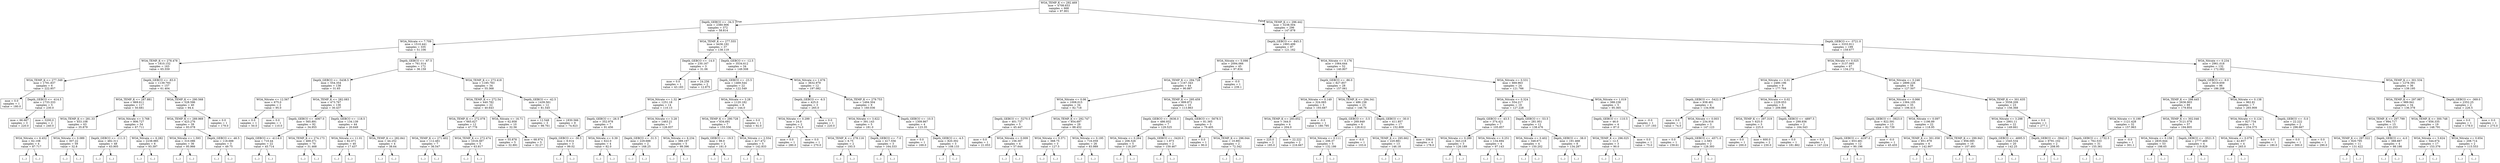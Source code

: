 digraph Tree {
node [shape=box] ;
0 [label="WOA_TEMP_K <= 292.469\nmse = 4708.653\nsamples = 668\nvalue = 97.801"] ;
1 [label="Depth_GEBCO <= -34.5\nmse = 2380.906\nsamples = 372\nvalue = 58.814"] ;
0 -> 1 [labeldistance=2.5, labelangle=45, headlabel="True"] ;
2 [label="WOA_Nitrate <= 7.709\nmse = 1510.441\nsamples = 335\nvalue = 51.106"] ;
1 -> 2 ;
3 [label="WOA_TEMP_K <= 278.478\nmse = 1810.152\nsamples = 163\nvalue = 65.559"] ;
2 -> 3 ;
4 [label="WOA_TEMP_K <= 277.349\nmse = 1791.837\nsamples = 6\nvalue = 222.857"] ;
3 -> 4 ;
5 [label="mse = 0.0\nsamples = 1\nvalue = 180.0"] ;
4 -> 5 ;
6 [label="Depth_GEBCO <= -414.5\nmse = 1733.333\nsamples = 5\nvalue = 230.0"] ;
4 -> 6 ;
7 [label="mse = 66.667\nsamples = 3\nvalue = 220.0"] ;
6 -> 7 ;
8 [label="mse = 3200.0\nsamples = 2\nvalue = 240.0"] ;
6 -> 8 ;
9 [label="Depth_GEBCO <= -83.0\nmse = 1139.793\nsamples = 157\nvalue = 61.404"] ;
3 -> 9 ;
10 [label="WOA_TEMP_K <= 287.881\nmse = 869.611\nsamples = 117\nvalue = 50.681"] ;
9 -> 10 ;
11 [label="WOA_TEMP_K <= 281.33\nmse = 453.108\nsamples = 63\nvalue = 35.879"] ;
10 -> 11 ;
12 [label="WOA_Nitrate <= 6.452\nmse = 62.108\nsamples = 4\nvalue = 87.717"] ;
11 -> 12 ;
13 [label="(...)"] ;
12 -> 13 ;
14 [label="(...)"] ;
12 -> 14 ;
19 [label="WOA_Nitrate <= 0.089\nmse = 307.22\nsamples = 59\nvalue = 32.8"] ;
11 -> 19 ;
20 [label="(...)"] ;
19 -> 20 ;
25 [label="(...)"] ;
19 -> 25 ;
102 [label="WOA_Nitrate <= 3.768\nmse = 806.727\nsamples = 54\nvalue = 67.711"] ;
10 -> 102 ;
103 [label="Depth_GEBCO <= -111.5\nmse = 482.311\nsamples = 48\nvalue = 63.905"] ;
102 -> 103 ;
104 [label="(...)"] ;
103 -> 104 ;
187 [label="(...)"] ;
103 -> 187 ;
190 [label="WOA_Nitrate <= 6.282\nmse = 2238.985\nsamples = 6\nvalue = 93.397"] ;
102 -> 190 ;
191 [label="(...)"] ;
190 -> 191 ;
198 [label="(...)"] ;
190 -> 198 ;
201 [label="WOA_TEMP_K <= 290.568\nmse = 528.596\nsamples = 40\nvalue = 94.4"] ;
9 -> 201 ;
202 [label="WOA_TEMP_K <= 289.969\nmse = 423.276\nsamples = 39\nvalue = 93.078"] ;
201 -> 202 ;
203 [label="WOA_Nitrate <= 1.593\nmse = 310.086\nsamples = 36\nvalue = 95.966"] ;
202 -> 203 ;
204 [label="(...)"] ;
203 -> 204 ;
217 [label="(...)"] ;
203 -> 217 ;
252 [label="Depth_GEBCO <= -46.5\nmse = 118.688\nsamples = 3\nvalue = 49.75"] ;
202 -> 252 ;
253 [label="(...)"] ;
252 -> 253 ;
254 [label="(...)"] ;
252 -> 254 ;
257 [label="mse = 0.0\nsamples = 1\nvalue = 179.0"] ;
201 -> 257 ;
258 [label="Depth_GEBCO <= -67.5\nmse = 761.014\nsamples = 172\nvalue = 36.159"] ;
2 -> 258 ;
259 [label="Depth_GEBCO <= -5438.5\nmse = 554.354\nsamples = 138\nvalue = 31.65"] ;
258 -> 259 ;
260 [label="WOA_Nitrate <= 12.567\nmse = 675.0\nsamples = 2\nvalue = 95.0"] ;
259 -> 260 ;
261 [label="mse = 0.0\nsamples = 1\nvalue = 50.0"] ;
260 -> 261 ;
262 [label="mse = 0.0\nsamples = 1\nvalue = 110.0"] ;
260 -> 262 ;
263 [label="WOA_TEMP_K <= 282.083\nmse = 473.767\nsamples = 136\nvalue = 30.437"] ;
259 -> 263 ;
264 [label="Depth_GEBCO <= -4067.0\nmse = 565.891\nsamples = 92\nvalue = 34.955"] ;
263 -> 264 ;
265 [label="Depth_GEBCO <= -4114.0\nmse = 710.44\nsamples = 22\nvalue = 45.714"] ;
264 -> 265 ;
266 [label="(...)"] ;
265 -> 266 ;
307 [label="(...)"] ;
265 -> 307 ;
308 [label="WOA_TEMP_K <= 274.173\nmse = 469.371\nsamples = 70\nvalue = 31.468"] ;
264 -> 308 ;
309 [label="(...)"] ;
308 -> 309 ;
358 [label="(...)"] ;
308 -> 358 ;
439 [label="Depth_GEBCO <= -118.5\nmse = 134.139\nsamples = 44\nvalue = 20.649"] ;
263 -> 439 ;
440 [label="WOA_Nitrate <= 11.01\nmse = 82.071\nsamples = 40\nvalue = 17.437"] ;
439 -> 440 ;
441 [label="(...)"] ;
440 -> 441 ;
474 [label="(...)"] ;
440 -> 474 ;
475 [label="WOA_TEMP_K <= 282.841\nmse = 44.252\nsamples = 4\nvalue = 38.64"] ;
439 -> 475 ;
476 [label="(...)"] ;
475 -> 476 ;
481 [label="(...)"] ;
475 -> 481 ;
482 [label="WOA_TEMP_K <= 273.418\nmse = 1185.783\nsamples = 34\nvalue = 55.368"] ;
258 -> 482 ;
483 [label="WOA_TEMP_K <= 272.54\nmse = 440.782\nsamples = 22\nvalue = 40.643"] ;
482 -> 483 ;
484 [label="WOA_TEMP_K <= 272.078\nmse = 665.627\nsamples = 12\nvalue = 47.776"] ;
483 -> 484 ;
485 [label="WOA_TEMP_K <= 271.402\nmse = 112.481\nsamples = 7\nvalue = 36.547"] ;
484 -> 485 ;
486 [label="(...)"] ;
485 -> 486 ;
487 [label="(...)"] ;
485 -> 487 ;
494 [label="WOA_TEMP_K <= 272.474\nmse = 1018.387\nsamples = 5\nvalue = 63.817"] ;
484 -> 494 ;
495 [label="(...)"] ;
494 -> 495 ;
496 [label="(...)"] ;
494 -> 496 ;
497 [label="WOA_Nitrate <= 16.71\nmse = 62.958\nsamples = 10\nvalue = 32.56"] ;
483 -> 497 ;
498 [label="mse = 55.878\nsamples = 5\nvalue = 32.891"] ;
497 -> 498 ;
499 [label="mse = 68.974\nsamples = 5\nvalue = 32.27"] ;
497 -> 499 ;
500 [label="Depth_GEBCO <= -42.5\nmse = 1439.561\nsamples = 12\nvalue = 81.545"] ;
482 -> 500 ;
501 [label="mse = 12.548\nsamples = 3\nvalue = 98.761"] ;
500 -> 501 ;
502 [label="mse = 1830.566\nsamples = 9\nvalue = 74.923"] ;
500 -> 502 ;
503 [label="WOA_TEMP_K <= 277.555\nmse = 4436.192\nsamples = 37\nvalue = 138.119"] ;
1 -> 503 ;
504 [label="Depth_GEBCO <= -14.0\nmse = 230.167\nsamples = 3\nvalue = 31.06"] ;
503 -> 504 ;
505 [label="mse = 0.0\nsamples = 1\nvalue = 43.183"] ;
504 -> 505 ;
506 [label="mse = 24.256\nsamples = 2\nvalue = 12.875"] ;
504 -> 506 ;
507 [label="Depth_GEBCO <= -12.5\nmse = 3534.612\nsamples = 34\nvalue = 149.508"] ;
503 -> 507 ;
508 [label="Depth_GEBCO <= -23.5\nmse = 1469.544\nsamples = 22\nvalue = 122.549"] ;
507 -> 508 ;
509 [label="WOA_Nitrate <= 1.32\nmse = 1251.18\nsamples = 14\nvalue = 110.13"] ;
508 -> 509 ;
510 [label="Depth_GEBCO <= -26.5\nmse = 352.978\nsamples = 7\nvalue = 91.456"] ;
509 -> 510 ;
511 [label="Depth_GEBCO <= -30.5\nmse = 9.014\nsamples = 3\nvalue = 99.02"] ;
510 -> 511 ;
512 [label="(...)"] ;
511 -> 512 ;
515 [label="(...)"] ;
511 -> 515 ;
516 [label="WOA_Nitrate <= 0.39\nmse = 622.0\nsamples = 4\nvalue = 82.0"] ;
510 -> 516 ;
517 [label="(...)"] ;
516 -> 517 ;
518 [label="(...)"] ;
516 -> 518 ;
519 [label="WOA_Nitrate <= 3.28\nmse = 1463.21\nsamples = 7\nvalue = 126.937"] ;
509 -> 519 ;
520 [label="Depth_GEBCO <= -31.5\nmse = 229.688\nsamples = 2\nvalue = 168.25"] ;
519 -> 520 ;
521 [label="(...)"] ;
520 -> 521 ;
522 [label="(...)"] ;
520 -> 522 ;
523 [label="WOA_Nitrate <= 6.234\nmse = 389.197\nsamples = 5\nvalue = 99.396"] ;
519 -> 523 ;
524 [label="(...)"] ;
523 -> 524 ;
529 [label="(...)"] ;
523 -> 529 ;
532 [label="WOA_Nitrate <= 3.28\nmse = 1120.182\nsamples = 8\nvalue = 144.0"] ;
508 -> 532 ;
533 [label="WOA_TEMP_K <= 290.728\nmse = 634.691\nsamples = 7\nvalue = 155.556"] ;
532 -> 533 ;
534 [label="Depth_GEBCO <= -19.5\nmse = 98.0\nsamples = 2\nvalue = 181.0"] ;
533 -> 534 ;
535 [label="(...)"] ;
534 -> 535 ;
536 [label="(...)"] ;
534 -> 536 ;
537 [label="WOA_Nitrate <= 2.554\nmse = 417.472\nsamples = 5\nvalue = 142.833"] ;
533 -> 537 ;
538 [label="(...)"] ;
537 -> 538 ;
541 [label="(...)"] ;
537 -> 541 ;
546 [label="mse = 0.0\nsamples = 1\nvalue = 92.0"] ;
532 -> 546 ;
547 [label="WOA_Nitrate <= 1.676\nmse = 3632.979\nsamples = 12\nvalue = 197.082"] ;
507 -> 547 ;
548 [label="Depth_GEBCO <= -6.5\nmse = 425.0\nsamples = 3\nvalue = 265.0"] ;
547 -> 548 ;
549 [label="WOA_Nitrate <= 0.299\nmse = 24.0\nsamples = 2\nvalue = 274.0"] ;
548 -> 549 ;
550 [label="mse = 0.0\nsamples = 1\nvalue = 280.0"] ;
549 -> 550 ;
551 [label="mse = 0.0\nsamples = 1\nvalue = 270.0"] ;
549 -> 551 ;
552 [label="mse = 0.0\nsamples = 1\nvalue = 220.0"] ;
548 -> 552 ;
553 [label="WOA_TEMP_K <= 279.753\nmse = 1494.304\nsamples = 9\nvalue = 160.036"] ;
547 -> 553 ;
554 [label="WOA_Nitrate <= 3.622\nmse = 391.143\nsamples = 5\nvalue = 181.0"] ;
553 -> 554 ;
555 [label="WOA_TEMP_K <= 278.116\nmse = 6.75\nsamples = 2\nvalue = 193.5"] ;
554 -> 555 ;
556 [label="(...)"] ;
555 -> 556 ;
557 [label="(...)"] ;
555 -> 557 ;
558 [label="Depth_GEBCO <= -7.0\nmse = 417.556\nsamples = 3\nvalue = 164.333"] ;
554 -> 558 ;
559 [label="(...)"] ;
558 -> 559 ;
562 [label="(...)"] ;
558 -> 562 ;
563 [label="Depth_GEBCO <= -10.5\nmse = 1309.867\nsamples = 4\nvalue = 123.35"] ;
553 -> 563 ;
564 [label="mse = 0.0\nsamples = 1\nvalue = 169.0"] ;
563 -> 564 ;
565 [label="Depth_GEBCO <= -4.5\nmse = 820.302\nsamples = 3\nvalue = 108.133"] ;
563 -> 565 ;
566 [label="(...)"] ;
565 -> 566 ;
569 [label="(...)"] ;
565 -> 569 ;
570 [label="WOA_TEMP_K <= 296.442\nmse = 3238.504\nsamples = 296\nvalue = 147.878"] ;
0 -> 570 [labeldistance=2.5, labelangle=-45, headlabel="False"] ;
571 [label="Depth_GEBCO <= -845.5\nmse = 1993.499\nsamples = 97\nvalue = 121.162"] ;
570 -> 571 ;
572 [label="WOA_Nitrate <= 5.098\nmse = 2094.066\nsamples = 45\nvalue = 97.834"] ;
571 -> 572 ;
573 [label="WOA_TEMP_K <= 294.728\nmse = 1167.343\nsamples = 44\nvalue = 90.887"] ;
572 -> 573 ;
574 [label="WOA_Nitrate <= 0.06\nmse = 1008.015\nsamples = 34\nvalue = 82.718"] ;
573 -> 574 ;
575 [label="Depth_GEBCO <= -5270.5\nmse = 401.737\nsamples = 5\nvalue = 45.447"] ;
574 -> 575 ;
576 [label="mse = 0.0\nsamples = 1\nvalue = 21.053"] ;
575 -> 576 ;
577 [label="WOA_Nitrate <= 0.009\nmse = 156.307\nsamples = 4\nvalue = 57.644"] ;
575 -> 577 ;
578 [label="(...)"] ;
577 -> 578 ;
579 [label="(...)"] ;
577 -> 579 ;
584 [label="WOA_TEMP_K <= 292.747\nmse = 854.697\nsamples = 29\nvalue = 88.452"] ;
574 -> 584 ;
585 [label="WOA_Nitrate <= 0.371\nmse = 368.75\nsamples = 3\nvalue = 127.5"] ;
584 -> 585 ;
586 [label="(...)"] ;
585 -> 586 ;
587 [label="(...)"] ;
585 -> 587 ;
588 [label="WOA_Nitrate <= 0.195\nmse = 716.059\nsamples = 26\nvalue = 83.989"] ;
584 -> 588 ;
589 [label="(...)"] ;
588 -> 589 ;
600 [label="(...)"] ;
588 -> 600 ;
633 [label="WOA_TEMP_K <= 295.459\nmse = 899.872\nsamples = 10\nvalue = 113.863"] ;
573 -> 633 ;
634 [label="Depth_GEBCO <= -3636.0\nmse = 486.932\nsamples = 7\nvalue = 129.525"] ;
633 -> 634 ;
635 [label="WOA_Nitrate <= 0.264\nmse = 206.526\nsamples = 5\nvalue = 118.297"] ;
634 -> 635 ;
636 [label="(...)"] ;
635 -> 636 ;
643 [label="(...)"] ;
635 -> 643 ;
644 [label="Depth_GEBCO <= -3420.0\nmse = 1.973\nsamples = 2\nvalue = 159.467"] ;
634 -> 644 ;
645 [label="(...)"] ;
644 -> 645 ;
646 [label="(...)"] ;
644 -> 646 ;
647 [label="Depth_GEBCO <= -5678.5\nmse = 81.365\nsamples = 3\nvalue = 79.405"] ;
633 -> 647 ;
648 [label="mse = 0.0\nsamples = 1\nvalue = 90.0"] ;
647 -> 648 ;
649 [label="WOA_TEMP_K <= 296.044\nmse = 10.891\nsamples = 2\nvalue = 72.342"] ;
647 -> 649 ;
650 [label="(...)"] ;
649 -> 650 ;
651 [label="(...)"] ;
649 -> 651 ;
652 [label="mse = -0.0\nsamples = 1\nvalue = 239.1"] ;
572 -> 652 ;
653 [label="WOA_Nitrate <= 0.176\nmse = 1064.644\nsamples = 52\nvalue = 140.807"] ;
571 -> 653 ;
654 [label="Depth_GEBCO <= -86.0\nmse = 827.857\nsamples = 28\nvalue = 157.061"] ;
653 -> 654 ;
655 [label="WOA_Nitrate <= 0.149\nmse = 324.065\nsamples = 5\nvalue = 193.687"] ;
654 -> 655 ;
656 [label="WOA_TEMP_K <= 293.652\nmse = 344.0\nsamples = 4\nvalue = 204.0"] ;
655 -> 656 ;
657 [label="mse = 225.0\nsamples = 2\nvalue = 185.0"] ;
656 -> 657 ;
658 [label="mse = 22.222\nsamples = 2\nvalue = 216.667"] ;
656 -> 658 ;
659 [label="mse = -0.0\nsamples = 1\nvalue = 180.795"] ;
655 -> 659 ;
660 [label="WOA_TEMP_K <= 294.341\nmse = 486.158\nsamples = 23\nvalue = 146.76"] ;
654 -> 660 ;
661 [label="Depth_GEBCO <= -3.5\nmse = 269.949\nsamples = 6\nvalue = 128.612"] ;
660 -> 661 ;
662 [label="WOA_Nitrate <= 0.111\nmse = 206.37\nsamples = 5\nvalue = 132.186"] ;
661 -> 662 ;
663 [label="(...)"] ;
662 -> 663 ;
664 [label="(...)"] ;
662 -> 664 ;
665 [label="mse = -0.0\nsamples = 1\nvalue = 103.6"] ;
661 -> 665 ;
666 [label="Depth_GEBCO <= -30.0\nmse = 411.857\nsamples = 17\nvalue = 152.809"] ;
660 -> 666 ;
667 [label="WOA_TEMP_K <= 295.662\nmse = 220.881\nsamples = 13\nvalue = 146.18"] ;
666 -> 667 ;
668 [label="(...)"] ;
667 -> 668 ;
675 [label="(...)"] ;
667 -> 675 ;
678 [label="mse = 336.0\nsamples = 4\nvalue = 178.0"] ;
666 -> 678 ;
679 [label="WOA_Nitrate <= 0.531\nmse = 669.963\nsamples = 24\nvalue = 121.766"] ;
653 -> 679 ;
680 [label="WOA_Nitrate <= 0.324\nmse = 554.217\nsamples = 19\nvalue = 127.228"] ;
679 -> 680 ;
681 [label="Depth_GEBCO <= -43.5\nmse = 374.421\nsamples = 7\nvalue = 105.857"] ;
680 -> 681 ;
682 [label="WOA_Nitrate <= 0.289\nmse = 343.218\nsamples = 3\nvalue = 126.189"] ;
681 -> 682 ;
683 [label="(...)"] ;
682 -> 683 ;
684 [label="(...)"] ;
682 -> 684 ;
685 [label="WOA_Nitrate <= 0.251\nmse = 134.694\nsamples = 4\nvalue = 97.143"] ;
681 -> 685 ;
686 [label="(...)"] ;
685 -> 686 ;
687 [label="(...)"] ;
685 -> 687 ;
688 [label="Depth_GEBCO <= -53.5\nmse = 281.951\nsamples = 12\nvalue = 138.476"] ;
680 -> 688 ;
689 [label="WOA_Nitrate <= 0.402\nmse = 348.671\nsamples = 4\nvalue = 150.202"] ;
688 -> 689 ;
690 [label="(...)"] ;
689 -> 690 ;
691 [label="(...)"] ;
689 -> 691 ;
694 [label="Depth_GEBCO <= -38.0\nmse = 191.468\nsamples = 8\nvalue = 134.287"] ;
688 -> 694 ;
695 [label="(...)"] ;
694 -> 695 ;
700 [label="(...)"] ;
694 -> 700 ;
701 [label="WOA_Nitrate <= 1.019\nmse = 388.238\nsamples = 5\nvalue = 95.365"] ;
679 -> 701 ;
702 [label="Depth_GEBCO <= -110.5\nmse = 46.0\nsamples = 4\nvalue = 87.0"] ;
701 -> 702 ;
703 [label="WOA_TEMP_K <= 296.025\nmse = 12.5\nsamples = 3\nvalue = 90.0"] ;
702 -> 703 ;
704 [label="(...)"] ;
703 -> 704 ;
707 [label="(...)"] ;
703 -> 707 ;
708 [label="mse = 0.0\nsamples = 1\nvalue = 75.0"] ;
702 -> 708 ;
709 [label="mse = -0.0\nsamples = 1\nvalue = 137.193"] ;
701 -> 709 ;
710 [label="Depth_GEBCO <= -3721.0\nmse = 3333.911\nsamples = 199\nvalue = 159.677"] ;
570 -> 710 ;
711 [label="WOA_Nitrate <= 0.025\nmse = 3137.065\nsamples = 67\nvalue = 134.272"] ;
710 -> 711 ;
712 [label="WOA_Nitrate <= 0.01\nmse = 2480.196\nsamples = 9\nvalue = 177.764"] ;
711 -> 712 ;
713 [label="Depth_GEBCO <= -5422.5\nmse = 938.401\nsamples = 4\nvalue = 134.936"] ;
712 -> 713 ;
714 [label="mse = 0.0\nsamples = 1\nvalue = 74.0"] ;
713 -> 714 ;
715 [label="WOA_Nitrate <= 0.003\nmse = 234.916\nsamples = 3\nvalue = 147.123"] ;
713 -> 715 ;
716 [label="mse = 0.0\nsamples = 1\nvalue = 159.61"] ;
715 -> 716 ;
717 [label="Depth_GEBCO <= -4571.0\nmse = 2.583\nsamples = 2\nvalue = 128.393"] ;
715 -> 717 ;
718 [label="(...)"] ;
717 -> 718 ;
719 [label="(...)"] ;
717 -> 719 ;
720 [label="WOA_Nitrate <= 0.02\nmse = 1229.053\nsamples = 5\nvalue = 209.886"] ;
712 -> 720 ;
721 [label="WOA_TEMP_K <= 297.319\nmse = 625.0\nsamples = 3\nvalue = 225.0"] ;
720 -> 721 ;
722 [label="mse = 0.0\nsamples = 1\nvalue = 200.0"] ;
721 -> 722 ;
723 [label="mse = 600.0\nsamples = 2\nvalue = 230.0"] ;
721 -> 723 ;
724 [label="Depth_GEBCO <= -4897.5\nmse = 299.936\nsamples = 2\nvalue = 164.543"] ;
720 -> 724 ;
725 [label="mse = 0.0\nsamples = 1\nvalue = 181.862"] ;
724 -> 725 ;
726 [label="mse = 0.0\nsamples = 1\nvalue = 147.224"] ;
724 -> 726 ;
727 [label="WOA_Nitrate <= 0.246\nmse = 2899.226\nsamples = 58\nvalue = 127.507"] ;
711 -> 727 ;
728 [label="WOA_Nitrate <= 0.066\nmse = 1364.105\nsamples = 35\nvalue = 106.415"] ;
727 -> 728 ;
729 [label="Depth_GEBCO <= -3923.0\nmse = 822.591\nsamples = 13\nvalue = 82.739"] ;
728 -> 729 ;
730 [label="Depth_GEBCO <= -4197.0\nmse = 653.481\nsamples = 12\nvalue = 90.196"] ;
729 -> 730 ;
731 [label="(...)"] ;
730 -> 731 ;
752 [label="(...)"] ;
730 -> 752 ;
753 [label="mse = -0.0\nsamples = 1\nvalue = 45.455"] ;
729 -> 753 ;
754 [label="WOA_Nitrate <= 0.097\nmse = 1196.89\nsamples = 22\nvalue = 118.95"] ;
728 -> 754 ;
755 [label="WOA_TEMP_K <= 301.058\nmse = 851.979\nsamples = 6\nvalue = 142.907"] ;
754 -> 755 ;
756 [label="(...)"] ;
755 -> 756 ;
765 [label="(...)"] ;
755 -> 765 ;
766 [label="WOA_TEMP_K <= 299.943\nmse = 956.085\nsamples = 16\nvalue = 107.493"] ;
754 -> 766 ;
767 [label="(...)"] ;
766 -> 767 ;
782 [label="(...)"] ;
766 -> 782 ;
795 [label="WOA_TEMP_K <= 301.635\nmse = 3558.209\nsamples = 23\nvalue = 156.368"] ;
727 -> 795 ;
796 [label="WOA_Nitrate <= 3.298\nmse = 2901.11\nsamples = 22\nvalue = 149.661"] ;
795 -> 796 ;
797 [label="Depth_GEBCO <= -4695.5\nmse = 1545.534\nsamples = 20\nvalue = 142.25"] ;
796 -> 797 ;
798 [label="(...)"] ;
797 -> 798 ;
819 [label="(...)"] ;
797 -> 819 ;
834 [label="Depth_GEBCO <= -3942.0\nmse = 9791.102\nsamples = 2\nvalue = 208.95"] ;
796 -> 834 ;
835 [label="(...)"] ;
834 -> 835 ;
836 [label="(...)"] ;
834 -> 836 ;
837 [label="mse = 0.0\nsamples = 1\nvalue = 277.1"] ;
795 -> 837 ;
838 [label="WOA_Nitrate <= 0.234\nmse = 2961.018\nsamples = 132\nvalue = 172.082"] ;
710 -> 838 ;
839 [label="Depth_GEBCO <= -9.0\nmse = 3019.659\nsamples = 96\nvalue = 186.208"] ;
838 -> 839 ;
840 [label="WOA_TEMP_K <= 298.445\nmse = 2636.903\nsamples = 89\nvalue = 179.854"] ;
839 -> 840 ;
841 [label="WOA_Nitrate <= 0.199\nmse = 1121.428\nsamples = 32\nvalue = 157.963"] ;
840 -> 841 ;
842 [label="Depth_GEBCO <= -1732.5\nmse = 762.533\nsamples = 31\nvalue = 155.361"] ;
841 -> 842 ;
843 [label="(...)"] ;
842 -> 843 ;
852 [label="(...)"] ;
842 -> 852 ;
887 [label="mse = -0.0\nsamples = 1\nvalue = 301.1"] ;
841 -> 887 ;
888 [label="WOA_TEMP_K <= 302.046\nmse = 3121.078\nsamples = 57\nvalue = 194.805"] ;
840 -> 888 ;
889 [label="WOA_Nitrate <= 0.158\nmse = 2835.644\nsamples = 53\nvalue = 198.65"] ;
888 -> 889 ;
890 [label="(...)"] ;
889 -> 890 ;
929 [label="(...)"] ;
889 -> 929 ;
944 [label="Depth_GEBCO <= -3521.5\nmse = 2777.469\nsamples = 4\nvalue = 119.829"] ;
888 -> 944 ;
945 [label="(...)"] ;
944 -> 945 ;
946 [label="(...)"] ;
944 -> 946 ;
951 [label="WOA_Nitrate <= 0.138\nmse = 962.81\nsamples = 7\nvalue = 265.909"] ;
839 -> 951 ;
952 [label="WOA_Nitrate <= 0.124\nmse = 827.734\nsamples = 5\nvalue = 254.375"] ;
951 -> 952 ;
953 [label="WOA_Nitrate <= 0.079\nmse = 42.857\nsamples = 4\nvalue = 265.0"] ;
952 -> 953 ;
954 [label="(...)"] ;
953 -> 954 ;
955 [label="(...)"] ;
953 -> 955 ;
956 [label="mse = 0.0\nsamples = 1\nvalue = 180.0"] ;
952 -> 956 ;
957 [label="Depth_GEBCO <= -5.0\nmse = 22.222\nsamples = 2\nvalue = 296.667"] ;
951 -> 957 ;
958 [label="mse = 0.0\nsamples = 1\nvalue = 300.0"] ;
957 -> 958 ;
959 [label="mse = 0.0\nsamples = 1\nvalue = 290.0"] ;
957 -> 959 ;
960 [label="WOA_TEMP_K <= 301.534\nmse = 1278.391\nsamples = 36\nvalue = 139.195"] ;
838 -> 960 ;
961 [label="WOA_TEMP_K <= 297.987\nmse = 989.941\nsamples = 34\nvalue = 136.378"] ;
960 -> 961 ;
962 [label="WOA_TEMP_K <= 297.799\nmse = 994.717\nsamples = 15\nvalue = 122.253"] ;
961 -> 962 ;
963 [label="WOA_TEMP_K <= 297.322\nmse = 920.795\nsamples = 11\nvalue = 131.422"] ;
962 -> 963 ;
964 [label="(...)"] ;
963 -> 964 ;
971 [label="(...)"] ;
963 -> 971 ;
978 [label="Depth_GEBCO <= -4.0\nmse = 388.887\nsamples = 4\nvalue = 98.186"] ;
962 -> 978 ;
979 [label="(...)"] ;
978 -> 979 ;
984 [label="(...)"] ;
978 -> 984 ;
985 [label="WOA_TEMP_K <= 300.748\nmse = 656.335\nsamples = 19\nvalue = 148.791"] ;
961 -> 985 ;
986 [label="WOA_Nitrate <= 5.624\nmse = 544.674\nsamples = 17\nvalue = 153.376"] ;
985 -> 986 ;
987 [label="(...)"] ;
986 -> 987 ;
1012 [label="(...)"] ;
986 -> 1012 ;
1013 [label="WOA_Nitrate <= 0.654\nmse = 208.714\nsamples = 2\nvalue = 115.553"] ;
985 -> 1013 ;
1014 [label="(...)"] ;
1013 -> 1014 ;
1015 [label="(...)"] ;
1013 -> 1015 ;
1016 [label="Depth_GEBCO <= -369.0\nmse = 2352.25\nsamples = 2\nvalue = 226.5"] ;
960 -> 1016 ;
1017 [label="mse = 0.0\nsamples = 1\nvalue = 178.0"] ;
1016 -> 1017 ;
1018 [label="mse = 0.0\nsamples = 1\nvalue = 275.0"] ;
1016 -> 1018 ;
}